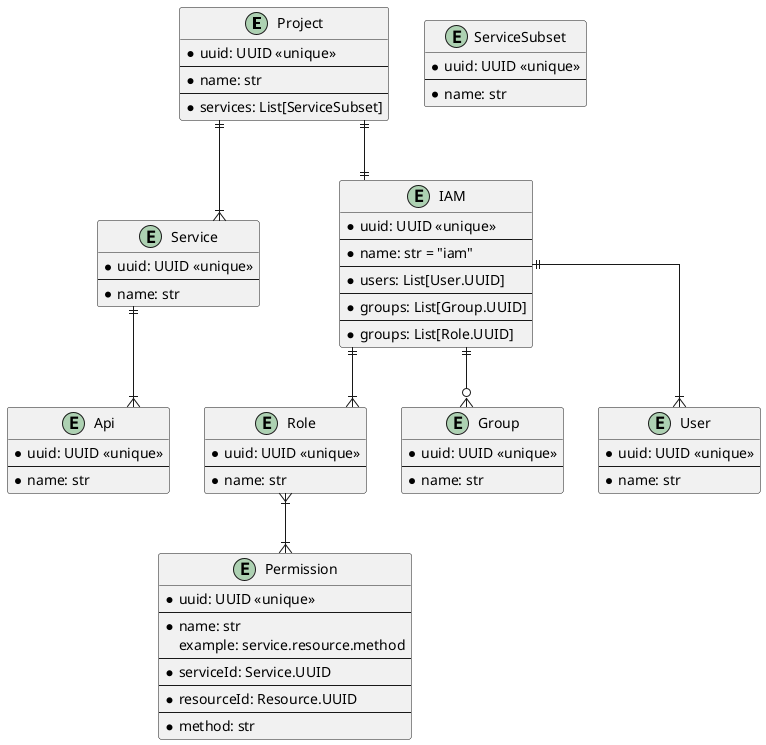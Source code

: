 @startuml
skinparam linetype ortho

entity Project {
  * uuid: UUID <<unique>>
  --
  * name: str
  --
  * services: List[ServiceSubset]
}

entity ServiceSubset {
  * uuid: UUID <<unique>>
  --
  * name: str
}

entity Service {
  * uuid: UUID <<unique>>
  --
  * name: str
}

entity Api {
  * uuid: UUID <<unique>>
  --
  * name: str
}

entity IAM {
  * uuid: UUID <<unique>>
  --
  * name: str = "iam"
  --
  * users: List[User.UUID]
  --
  * groups: List[Group.UUID]
  --
  * groups: List[Role.UUID]
}

entity Role {
  * uuid: UUID <<unique>>
  --
  * name: str
}

entity Permission {
  * uuid: UUID <<unique>>
  --
  * name: str
  example: service.resource.method
  --
  * serviceId: Service.UUID
  --
  * resourceId: Resource.UUID
  --
  * method: str
}

entity Group {
  * uuid: UUID <<unique>>
  --
  * name: str
}

entity User {
  * uuid: UUID <<unique>>
  --
  * name: str
}

Project ||--|{ Service
Project ||--|| IAM

Service ||--|{ Api

IAM ||--|{ Role
IAM ||--o{ Group
IAM ||--|{ User
Role }|--|{ Permission

@enduml